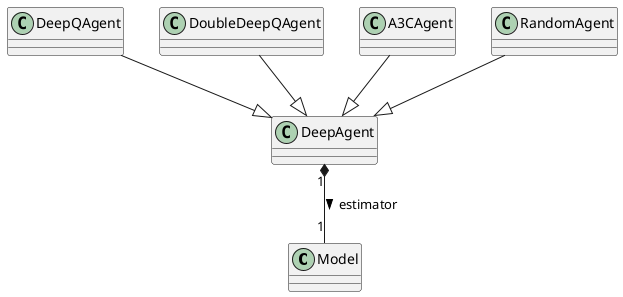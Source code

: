 @startuml

class Model {

}

class DeepAgent {

}
DeepAgent "1" *-- "1" Model: estimator >

class DeepQAgent {

}
DeepQAgent --|> DeepAgent

class DoubleDeepQAgent {

}
DoubleDeepQAgent --|> DeepAgent

class A3CAgent {

}
A3CAgent --|> DeepAgent

class RandomAgent {

}
RandomAgent --|> DeepAgent

@enduml
